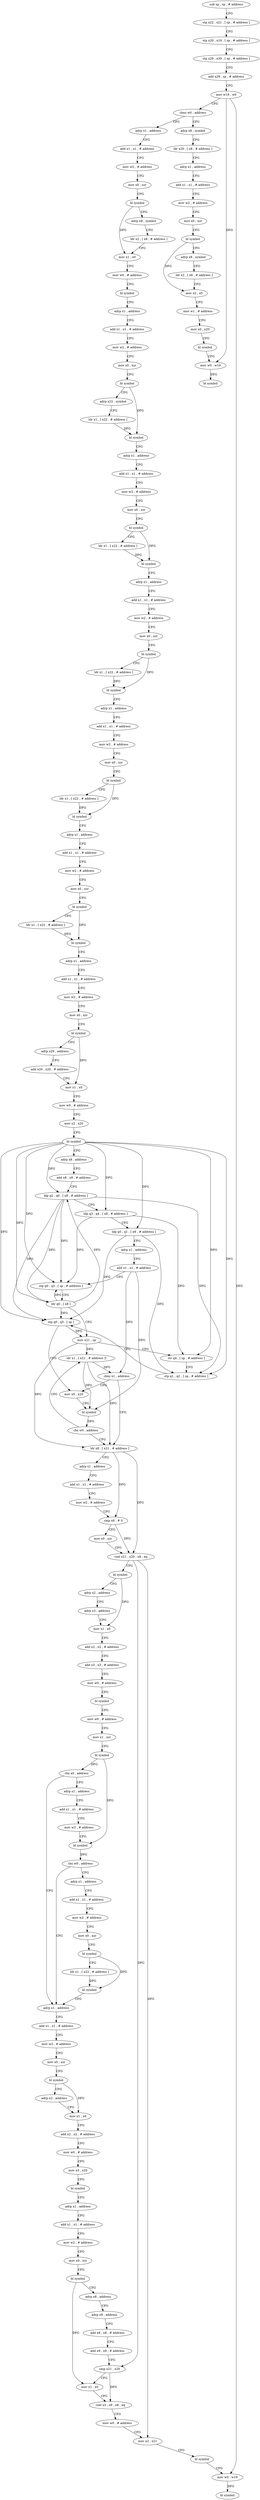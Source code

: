 digraph "func" {
"4200524" [label = "sub sp , sp , # address" ]
"4200528" [label = "stp x22 , x21 , [ sp , # address ]" ]
"4200532" [label = "stp x20 , x19 , [ sp , # address ]" ]
"4200536" [label = "stp x29 , x30 , [ sp , # address ]" ]
"4200540" [label = "add x29 , sp , # address" ]
"4200544" [label = "mov w19 , w0" ]
"4200548" [label = "cbnz w0 , address" ]
"4201088" [label = "adrp x8 , symbol" ]
"4200552" [label = "adrp x1 , address" ]
"4201092" [label = "ldr x20 , [ x8 , # address ]" ]
"4201096" [label = "adrp x1 , address" ]
"4201100" [label = "add x1 , x1 , # address" ]
"4201104" [label = "mov w2 , # address" ]
"4201108" [label = "mov x0 , xzr" ]
"4201112" [label = "bl symbol" ]
"4201116" [label = "adrp x8 , symbol" ]
"4201120" [label = "ldr x3 , [ x8 , # address ]" ]
"4201124" [label = "mov x2 , x0" ]
"4201128" [label = "mov w1 , # address" ]
"4201132" [label = "mov x0 , x20" ]
"4201136" [label = "bl symbol" ]
"4201140" [label = "mov w0 , w19" ]
"4201144" [label = "bl symbol" ]
"4200556" [label = "add x1 , x1 , # address" ]
"4200560" [label = "mov w2 , # address" ]
"4200564" [label = "mov x0 , xzr" ]
"4200568" [label = "bl symbol" ]
"4200572" [label = "adrp x8 , symbol" ]
"4200576" [label = "ldr x2 , [ x8 , # address ]" ]
"4200580" [label = "mov x1 , x0" ]
"4200584" [label = "mov w0 , # address" ]
"4200588" [label = "bl symbol" ]
"4200592" [label = "adrp x1 , address" ]
"4200596" [label = "add x1 , x1 , # address" ]
"4200600" [label = "mov w2 , # address" ]
"4200604" [label = "mov x0 , xzr" ]
"4200608" [label = "bl symbol" ]
"4200612" [label = "adrp x22 , symbol" ]
"4200616" [label = "ldr x1 , [ x22 , # address ]" ]
"4200620" [label = "bl symbol" ]
"4200624" [label = "adrp x1 , address" ]
"4200628" [label = "add x1 , x1 , # address" ]
"4200632" [label = "mov w2 , # address" ]
"4200636" [label = "mov x0 , xzr" ]
"4200640" [label = "bl symbol" ]
"4200644" [label = "ldr x1 , [ x22 , # address ]" ]
"4200648" [label = "bl symbol" ]
"4200652" [label = "adrp x1 , address" ]
"4200656" [label = "add x1 , x1 , # address" ]
"4200660" [label = "mov w2 , # address" ]
"4200664" [label = "mov x0 , xzr" ]
"4200668" [label = "bl symbol" ]
"4200672" [label = "ldr x1 , [ x22 , # address ]" ]
"4200676" [label = "bl symbol" ]
"4200680" [label = "adrp x1 , address" ]
"4200684" [label = "add x1 , x1 , # address" ]
"4200688" [label = "mov w2 , # address" ]
"4200692" [label = "mov x0 , xzr" ]
"4200696" [label = "bl symbol" ]
"4200700" [label = "ldr x1 , [ x22 , # address ]" ]
"4200704" [label = "bl symbol" ]
"4200708" [label = "adrp x1 , address" ]
"4200712" [label = "add x1 , x1 , # address" ]
"4200716" [label = "mov w2 , # address" ]
"4200720" [label = "mov x0 , xzr" ]
"4200724" [label = "bl symbol" ]
"4200728" [label = "ldr x1 , [ x22 , # address ]" ]
"4200732" [label = "bl symbol" ]
"4200736" [label = "adrp x1 , address" ]
"4200740" [label = "add x1 , x1 , # address" ]
"4200744" [label = "mov w2 , # address" ]
"4200748" [label = "mov x0 , xzr" ]
"4200752" [label = "bl symbol" ]
"4200756" [label = "adrp x20 , address" ]
"4200760" [label = "add x20 , x20 , # address" ]
"4200764" [label = "mov x1 , x0" ]
"4200768" [label = "mov w0 , # address" ]
"4200772" [label = "mov x2 , x20" ]
"4200776" [label = "bl symbol" ]
"4200780" [label = "adrp x8 , address" ]
"4200784" [label = "add x8 , x8 , # address" ]
"4200788" [label = "ldp q2 , q0 , [ x8 , # address ]" ]
"4200792" [label = "ldp q3 , q4 , [ x8 , # address ]" ]
"4200796" [label = "ldp q5 , q1 , [ x8 , # address ]" ]
"4200800" [label = "adrp x1 , address" ]
"4200804" [label = "add x1 , x1 , # address" ]
"4200808" [label = "stp q0 , q3 , [ sp , # address ]" ]
"4200812" [label = "ldr q0 , [ x8 ]" ]
"4200816" [label = "mov x21 , sp" ]
"4200820" [label = "str q4 , [ sp , # address ]" ]
"4200824" [label = "stp q1 , q2 , [ sp , # address ]" ]
"4200828" [label = "stp q0 , q5 , [ sp ]" ]
"4200832" [label = "mov x0 , x20" ]
"4200852" [label = "ldr x8 , [ x21 , # address ]" ]
"4200856" [label = "adrp x1 , address" ]
"4200860" [label = "add x1 , x1 , # address" ]
"4200864" [label = "mov w2 , # address" ]
"4200868" [label = "cmp x8 , # 0" ]
"4200872" [label = "mov x0 , xzr" ]
"4200876" [label = "csel x21 , x20 , x8 , eq" ]
"4200880" [label = "bl symbol" ]
"4200884" [label = "adrp x2 , address" ]
"4200888" [label = "adrp x3 , address" ]
"4200892" [label = "mov x1 , x0" ]
"4200896" [label = "add x2 , x2 , # address" ]
"4200900" [label = "add x3 , x3 , # address" ]
"4200904" [label = "mov w0 , # address" ]
"4200908" [label = "bl symbol" ]
"4200912" [label = "mov w0 , # address" ]
"4200916" [label = "mov x1 , xzr" ]
"4200920" [label = "bl symbol" ]
"4200924" [label = "cbz x0 , address" ]
"4200976" [label = "adrp x1 , address" ]
"4200928" [label = "adrp x1 , address" ]
"4200844" [label = "ldr x1 , [ x21 , # address ]!" ]
"4200848" [label = "cbnz x1 , address" ]
"4200980" [label = "add x1 , x1 , # address" ]
"4200984" [label = "mov w2 , # address" ]
"4200988" [label = "mov x0 , xzr" ]
"4200992" [label = "bl symbol" ]
"4200996" [label = "adrp x2 , address" ]
"4201000" [label = "mov x1 , x0" ]
"4201004" [label = "add x2 , x2 , # address" ]
"4201008" [label = "mov w0 , # address" ]
"4201012" [label = "mov x3 , x20" ]
"4201016" [label = "bl symbol" ]
"4201020" [label = "adrp x1 , address" ]
"4201024" [label = "add x1 , x1 , # address" ]
"4201028" [label = "mov w2 , # address" ]
"4201032" [label = "mov x0 , xzr" ]
"4201036" [label = "bl symbol" ]
"4201040" [label = "adrp x8 , address" ]
"4201044" [label = "adrp x9 , address" ]
"4201048" [label = "add x8 , x8 , # address" ]
"4201052" [label = "add x9 , x9 , # address" ]
"4201056" [label = "cmp x21 , x20" ]
"4201060" [label = "mov x1 , x0" ]
"4201064" [label = "csel x3 , x9 , x8 , eq" ]
"4201068" [label = "mov w0 , # address" ]
"4201072" [label = "mov x2 , x21" ]
"4201076" [label = "bl symbol" ]
"4201080" [label = "mov w0 , w19" ]
"4201084" [label = "bl symbol" ]
"4200932" [label = "add x1 , x1 , # address" ]
"4200936" [label = "mov w2 , # address" ]
"4200940" [label = "bl symbol" ]
"4200944" [label = "cbz w0 , address" ]
"4200948" [label = "adrp x1 , address" ]
"4200836" [label = "bl symbol" ]
"4200840" [label = "cbz w0 , address" ]
"4200952" [label = "add x1 , x1 , # address" ]
"4200956" [label = "mov w2 , # address" ]
"4200960" [label = "mov x0 , xzr" ]
"4200964" [label = "bl symbol" ]
"4200968" [label = "ldr x1 , [ x22 , # address ]" ]
"4200972" [label = "bl symbol" ]
"4200524" -> "4200528" [ label = "CFG" ]
"4200528" -> "4200532" [ label = "CFG" ]
"4200532" -> "4200536" [ label = "CFG" ]
"4200536" -> "4200540" [ label = "CFG" ]
"4200540" -> "4200544" [ label = "CFG" ]
"4200544" -> "4200548" [ label = "CFG" ]
"4200544" -> "4201140" [ label = "DFG" ]
"4200544" -> "4201080" [ label = "DFG" ]
"4200548" -> "4201088" [ label = "CFG" ]
"4200548" -> "4200552" [ label = "CFG" ]
"4201088" -> "4201092" [ label = "CFG" ]
"4200552" -> "4200556" [ label = "CFG" ]
"4201092" -> "4201096" [ label = "CFG" ]
"4201096" -> "4201100" [ label = "CFG" ]
"4201100" -> "4201104" [ label = "CFG" ]
"4201104" -> "4201108" [ label = "CFG" ]
"4201108" -> "4201112" [ label = "CFG" ]
"4201112" -> "4201116" [ label = "CFG" ]
"4201112" -> "4201124" [ label = "DFG" ]
"4201116" -> "4201120" [ label = "CFG" ]
"4201120" -> "4201124" [ label = "CFG" ]
"4201124" -> "4201128" [ label = "CFG" ]
"4201128" -> "4201132" [ label = "CFG" ]
"4201132" -> "4201136" [ label = "CFG" ]
"4201136" -> "4201140" [ label = "CFG" ]
"4201140" -> "4201144" [ label = "DFG" ]
"4200556" -> "4200560" [ label = "CFG" ]
"4200560" -> "4200564" [ label = "CFG" ]
"4200564" -> "4200568" [ label = "CFG" ]
"4200568" -> "4200572" [ label = "CFG" ]
"4200568" -> "4200580" [ label = "DFG" ]
"4200572" -> "4200576" [ label = "CFG" ]
"4200576" -> "4200580" [ label = "CFG" ]
"4200580" -> "4200584" [ label = "CFG" ]
"4200584" -> "4200588" [ label = "CFG" ]
"4200588" -> "4200592" [ label = "CFG" ]
"4200592" -> "4200596" [ label = "CFG" ]
"4200596" -> "4200600" [ label = "CFG" ]
"4200600" -> "4200604" [ label = "CFG" ]
"4200604" -> "4200608" [ label = "CFG" ]
"4200608" -> "4200612" [ label = "CFG" ]
"4200608" -> "4200620" [ label = "DFG" ]
"4200612" -> "4200616" [ label = "CFG" ]
"4200616" -> "4200620" [ label = "DFG" ]
"4200620" -> "4200624" [ label = "CFG" ]
"4200624" -> "4200628" [ label = "CFG" ]
"4200628" -> "4200632" [ label = "CFG" ]
"4200632" -> "4200636" [ label = "CFG" ]
"4200636" -> "4200640" [ label = "CFG" ]
"4200640" -> "4200644" [ label = "CFG" ]
"4200640" -> "4200648" [ label = "DFG" ]
"4200644" -> "4200648" [ label = "DFG" ]
"4200648" -> "4200652" [ label = "CFG" ]
"4200652" -> "4200656" [ label = "CFG" ]
"4200656" -> "4200660" [ label = "CFG" ]
"4200660" -> "4200664" [ label = "CFG" ]
"4200664" -> "4200668" [ label = "CFG" ]
"4200668" -> "4200672" [ label = "CFG" ]
"4200668" -> "4200676" [ label = "DFG" ]
"4200672" -> "4200676" [ label = "DFG" ]
"4200676" -> "4200680" [ label = "CFG" ]
"4200680" -> "4200684" [ label = "CFG" ]
"4200684" -> "4200688" [ label = "CFG" ]
"4200688" -> "4200692" [ label = "CFG" ]
"4200692" -> "4200696" [ label = "CFG" ]
"4200696" -> "4200700" [ label = "CFG" ]
"4200696" -> "4200704" [ label = "DFG" ]
"4200700" -> "4200704" [ label = "DFG" ]
"4200704" -> "4200708" [ label = "CFG" ]
"4200708" -> "4200712" [ label = "CFG" ]
"4200712" -> "4200716" [ label = "CFG" ]
"4200716" -> "4200720" [ label = "CFG" ]
"4200720" -> "4200724" [ label = "CFG" ]
"4200724" -> "4200728" [ label = "CFG" ]
"4200724" -> "4200732" [ label = "DFG" ]
"4200728" -> "4200732" [ label = "DFG" ]
"4200732" -> "4200736" [ label = "CFG" ]
"4200736" -> "4200740" [ label = "CFG" ]
"4200740" -> "4200744" [ label = "CFG" ]
"4200744" -> "4200748" [ label = "CFG" ]
"4200748" -> "4200752" [ label = "CFG" ]
"4200752" -> "4200756" [ label = "CFG" ]
"4200752" -> "4200764" [ label = "DFG" ]
"4200756" -> "4200760" [ label = "CFG" ]
"4200760" -> "4200764" [ label = "CFG" ]
"4200764" -> "4200768" [ label = "CFG" ]
"4200768" -> "4200772" [ label = "CFG" ]
"4200772" -> "4200776" [ label = "CFG" ]
"4200776" -> "4200780" [ label = "CFG" ]
"4200776" -> "4200788" [ label = "DFG" ]
"4200776" -> "4200808" [ label = "DFG" ]
"4200776" -> "4200812" [ label = "DFG" ]
"4200776" -> "4200828" [ label = "DFG" ]
"4200776" -> "4200796" [ label = "DFG" ]
"4200776" -> "4200824" [ label = "DFG" ]
"4200776" -> "4200792" [ label = "DFG" ]
"4200776" -> "4200820" [ label = "DFG" ]
"4200780" -> "4200784" [ label = "CFG" ]
"4200784" -> "4200788" [ label = "CFG" ]
"4200788" -> "4200792" [ label = "CFG" ]
"4200788" -> "4200808" [ label = "DFG" ]
"4200788" -> "4200812" [ label = "DFG" ]
"4200788" -> "4200824" [ label = "DFG" ]
"4200788" -> "4200828" [ label = "DFG" ]
"4200792" -> "4200796" [ label = "CFG" ]
"4200792" -> "4200808" [ label = "DFG" ]
"4200792" -> "4200820" [ label = "DFG" ]
"4200796" -> "4200800" [ label = "CFG" ]
"4200796" -> "4200824" [ label = "DFG" ]
"4200796" -> "4200828" [ label = "DFG" ]
"4200800" -> "4200804" [ label = "CFG" ]
"4200804" -> "4200808" [ label = "CFG" ]
"4200804" -> "4200836" [ label = "DFG" ]
"4200804" -> "4200848" [ label = "DFG" ]
"4200808" -> "4200812" [ label = "CFG" ]
"4200812" -> "4200816" [ label = "CFG" ]
"4200812" -> "4200788" [ label = "DFG" ]
"4200812" -> "4200808" [ label = "DFG" ]
"4200812" -> "4200828" [ label = "DFG" ]
"4200816" -> "4200820" [ label = "CFG" ]
"4200816" -> "4200852" [ label = "DFG" ]
"4200816" -> "4200844" [ label = "DFG" ]
"4200820" -> "4200824" [ label = "CFG" ]
"4200824" -> "4200828" [ label = "CFG" ]
"4200828" -> "4200832" [ label = "CFG" ]
"4200828" -> "4200816" [ label = "DFG" ]
"4200832" -> "4200836" [ label = "CFG" ]
"4200852" -> "4200856" [ label = "CFG" ]
"4200852" -> "4200868" [ label = "DFG" ]
"4200852" -> "4200876" [ label = "DFG" ]
"4200856" -> "4200860" [ label = "CFG" ]
"4200860" -> "4200864" [ label = "CFG" ]
"4200864" -> "4200868" [ label = "CFG" ]
"4200868" -> "4200872" [ label = "CFG" ]
"4200868" -> "4200876" [ label = "DFG" ]
"4200872" -> "4200876" [ label = "CFG" ]
"4200876" -> "4200880" [ label = "CFG" ]
"4200876" -> "4201056" [ label = "DFG" ]
"4200876" -> "4201072" [ label = "DFG" ]
"4200880" -> "4200884" [ label = "CFG" ]
"4200880" -> "4200892" [ label = "DFG" ]
"4200884" -> "4200888" [ label = "CFG" ]
"4200888" -> "4200892" [ label = "CFG" ]
"4200892" -> "4200896" [ label = "CFG" ]
"4200896" -> "4200900" [ label = "CFG" ]
"4200900" -> "4200904" [ label = "CFG" ]
"4200904" -> "4200908" [ label = "CFG" ]
"4200908" -> "4200912" [ label = "CFG" ]
"4200912" -> "4200916" [ label = "CFG" ]
"4200916" -> "4200920" [ label = "CFG" ]
"4200920" -> "4200924" [ label = "DFG" ]
"4200920" -> "4200940" [ label = "DFG" ]
"4200924" -> "4200976" [ label = "CFG" ]
"4200924" -> "4200928" [ label = "CFG" ]
"4200976" -> "4200980" [ label = "CFG" ]
"4200928" -> "4200932" [ label = "CFG" ]
"4200844" -> "4200848" [ label = "DFG" ]
"4200844" -> "4200836" [ label = "DFG" ]
"4200844" -> "4200852" [ label = "DFG" ]
"4200848" -> "4200832" [ label = "CFG" ]
"4200848" -> "4200852" [ label = "CFG" ]
"4200980" -> "4200984" [ label = "CFG" ]
"4200984" -> "4200988" [ label = "CFG" ]
"4200988" -> "4200992" [ label = "CFG" ]
"4200992" -> "4200996" [ label = "CFG" ]
"4200992" -> "4201000" [ label = "DFG" ]
"4200996" -> "4201000" [ label = "CFG" ]
"4201000" -> "4201004" [ label = "CFG" ]
"4201004" -> "4201008" [ label = "CFG" ]
"4201008" -> "4201012" [ label = "CFG" ]
"4201012" -> "4201016" [ label = "CFG" ]
"4201016" -> "4201020" [ label = "CFG" ]
"4201020" -> "4201024" [ label = "CFG" ]
"4201024" -> "4201028" [ label = "CFG" ]
"4201028" -> "4201032" [ label = "CFG" ]
"4201032" -> "4201036" [ label = "CFG" ]
"4201036" -> "4201040" [ label = "CFG" ]
"4201036" -> "4201060" [ label = "DFG" ]
"4201040" -> "4201044" [ label = "CFG" ]
"4201044" -> "4201048" [ label = "CFG" ]
"4201048" -> "4201052" [ label = "CFG" ]
"4201052" -> "4201056" [ label = "CFG" ]
"4201056" -> "4201060" [ label = "CFG" ]
"4201056" -> "4201064" [ label = "DFG" ]
"4201060" -> "4201064" [ label = "CFG" ]
"4201064" -> "4201068" [ label = "CFG" ]
"4201068" -> "4201072" [ label = "CFG" ]
"4201072" -> "4201076" [ label = "CFG" ]
"4201076" -> "4201080" [ label = "CFG" ]
"4201080" -> "4201084" [ label = "DFG" ]
"4200932" -> "4200936" [ label = "CFG" ]
"4200936" -> "4200940" [ label = "CFG" ]
"4200940" -> "4200944" [ label = "DFG" ]
"4200944" -> "4200976" [ label = "CFG" ]
"4200944" -> "4200948" [ label = "CFG" ]
"4200948" -> "4200952" [ label = "CFG" ]
"4200836" -> "4200840" [ label = "DFG" ]
"4200840" -> "4200852" [ label = "CFG" ]
"4200840" -> "4200844" [ label = "CFG" ]
"4200952" -> "4200956" [ label = "CFG" ]
"4200956" -> "4200960" [ label = "CFG" ]
"4200960" -> "4200964" [ label = "CFG" ]
"4200964" -> "4200968" [ label = "CFG" ]
"4200964" -> "4200972" [ label = "DFG" ]
"4200968" -> "4200972" [ label = "DFG" ]
"4200972" -> "4200976" [ label = "CFG" ]
}

